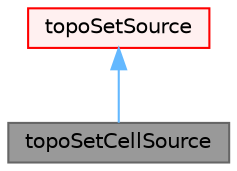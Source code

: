 digraph "topoSetCellSource"
{
 // LATEX_PDF_SIZE
  bgcolor="transparent";
  edge [fontname=Helvetica,fontsize=10,labelfontname=Helvetica,labelfontsize=10];
  node [fontname=Helvetica,fontsize=10,shape=box,height=0.2,width=0.4];
  Node1 [id="Node000001",label="topoSetCellSource",height=0.2,width=0.4,color="gray40", fillcolor="grey60", style="filled", fontcolor="black",tooltip="The topoSetCellSource is a intermediate class for handling topoSet sources for selecting cells."];
  Node2 -> Node1 [id="edge1_Node000001_Node000002",dir="back",color="steelblue1",style="solid",tooltip=" "];
  Node2 [id="Node000002",label="topoSetSource",height=0.2,width=0.4,color="red", fillcolor="#FFF0F0", style="filled",URL="$classFoam_1_1topoSetSource.html",tooltip="Base class of a source for a topoSet."];
}
